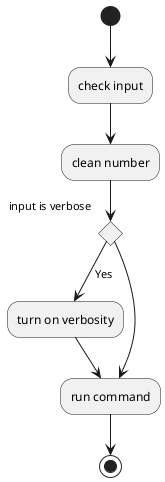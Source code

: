 @startuml
(*)  --> "check input"
--> "clean number"
If "input is verbose" then
--> [Yes] "turn on verbosity"
--> "run command"
else
--> "run command"
Endif
-->(*)
@enduml